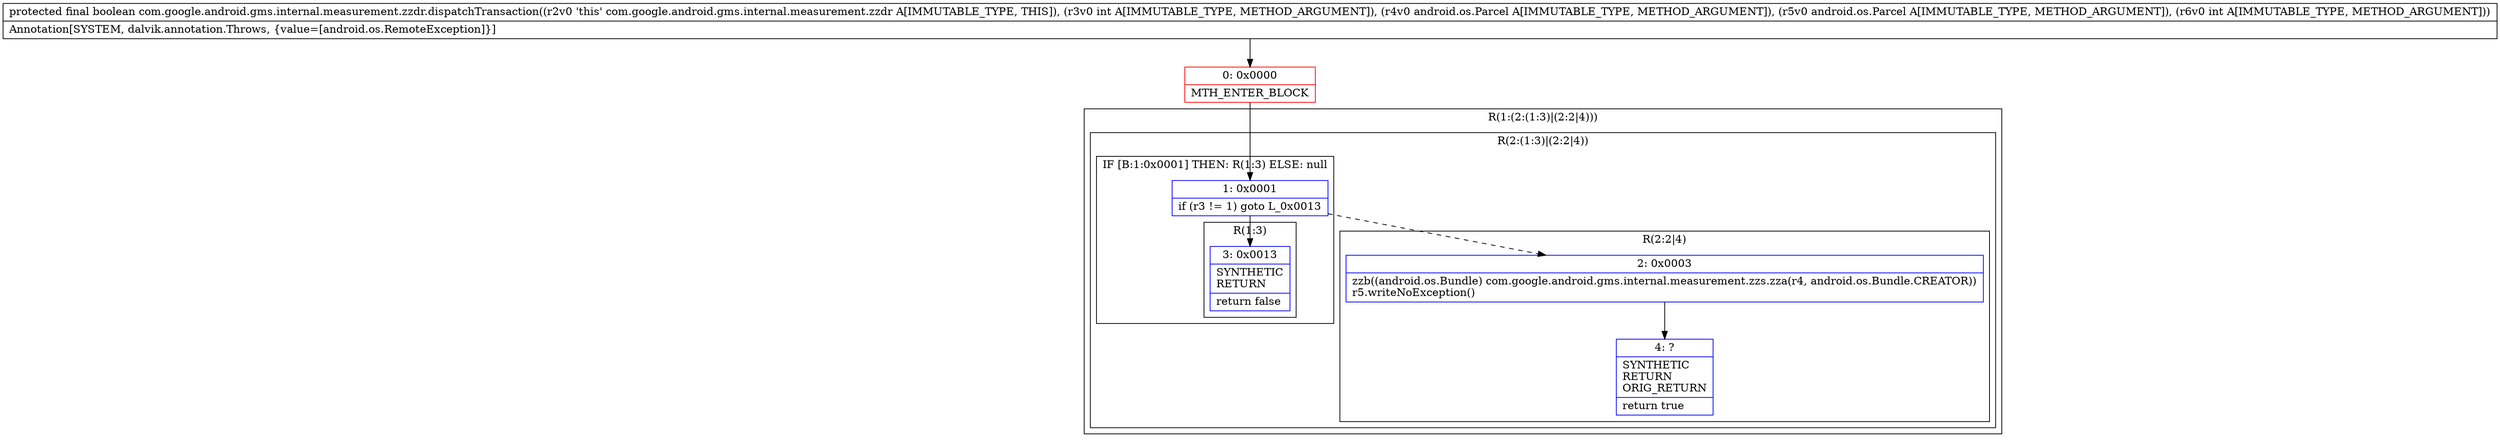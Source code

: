 digraph "CFG forcom.google.android.gms.internal.measurement.zzdr.dispatchTransaction(ILandroid\/os\/Parcel;Landroid\/os\/Parcel;I)Z" {
subgraph cluster_Region_842291610 {
label = "R(1:(2:(1:3)|(2:2|4)))";
node [shape=record,color=blue];
subgraph cluster_Region_845275225 {
label = "R(2:(1:3)|(2:2|4))";
node [shape=record,color=blue];
subgraph cluster_IfRegion_281556997 {
label = "IF [B:1:0x0001] THEN: R(1:3) ELSE: null";
node [shape=record,color=blue];
Node_1 [shape=record,label="{1\:\ 0x0001|if (r3 != 1) goto L_0x0013\l}"];
subgraph cluster_Region_968829370 {
label = "R(1:3)";
node [shape=record,color=blue];
Node_3 [shape=record,label="{3\:\ 0x0013|SYNTHETIC\lRETURN\l|return false\l}"];
}
}
subgraph cluster_Region_701980574 {
label = "R(2:2|4)";
node [shape=record,color=blue];
Node_2 [shape=record,label="{2\:\ 0x0003|zzb((android.os.Bundle) com.google.android.gms.internal.measurement.zzs.zza(r4, android.os.Bundle.CREATOR))\lr5.writeNoException()\l}"];
Node_4 [shape=record,label="{4\:\ ?|SYNTHETIC\lRETURN\lORIG_RETURN\l|return true\l}"];
}
}
}
Node_0 [shape=record,color=red,label="{0\:\ 0x0000|MTH_ENTER_BLOCK\l}"];
MethodNode[shape=record,label="{protected final boolean com.google.android.gms.internal.measurement.zzdr.dispatchTransaction((r2v0 'this' com.google.android.gms.internal.measurement.zzdr A[IMMUTABLE_TYPE, THIS]), (r3v0 int A[IMMUTABLE_TYPE, METHOD_ARGUMENT]), (r4v0 android.os.Parcel A[IMMUTABLE_TYPE, METHOD_ARGUMENT]), (r5v0 android.os.Parcel A[IMMUTABLE_TYPE, METHOD_ARGUMENT]), (r6v0 int A[IMMUTABLE_TYPE, METHOD_ARGUMENT]))  | Annotation[SYSTEM, dalvik.annotation.Throws, \{value=[android.os.RemoteException]\}]\l}"];
MethodNode -> Node_0;
Node_1 -> Node_2[style=dashed];
Node_1 -> Node_3;
Node_2 -> Node_4;
Node_0 -> Node_1;
}

